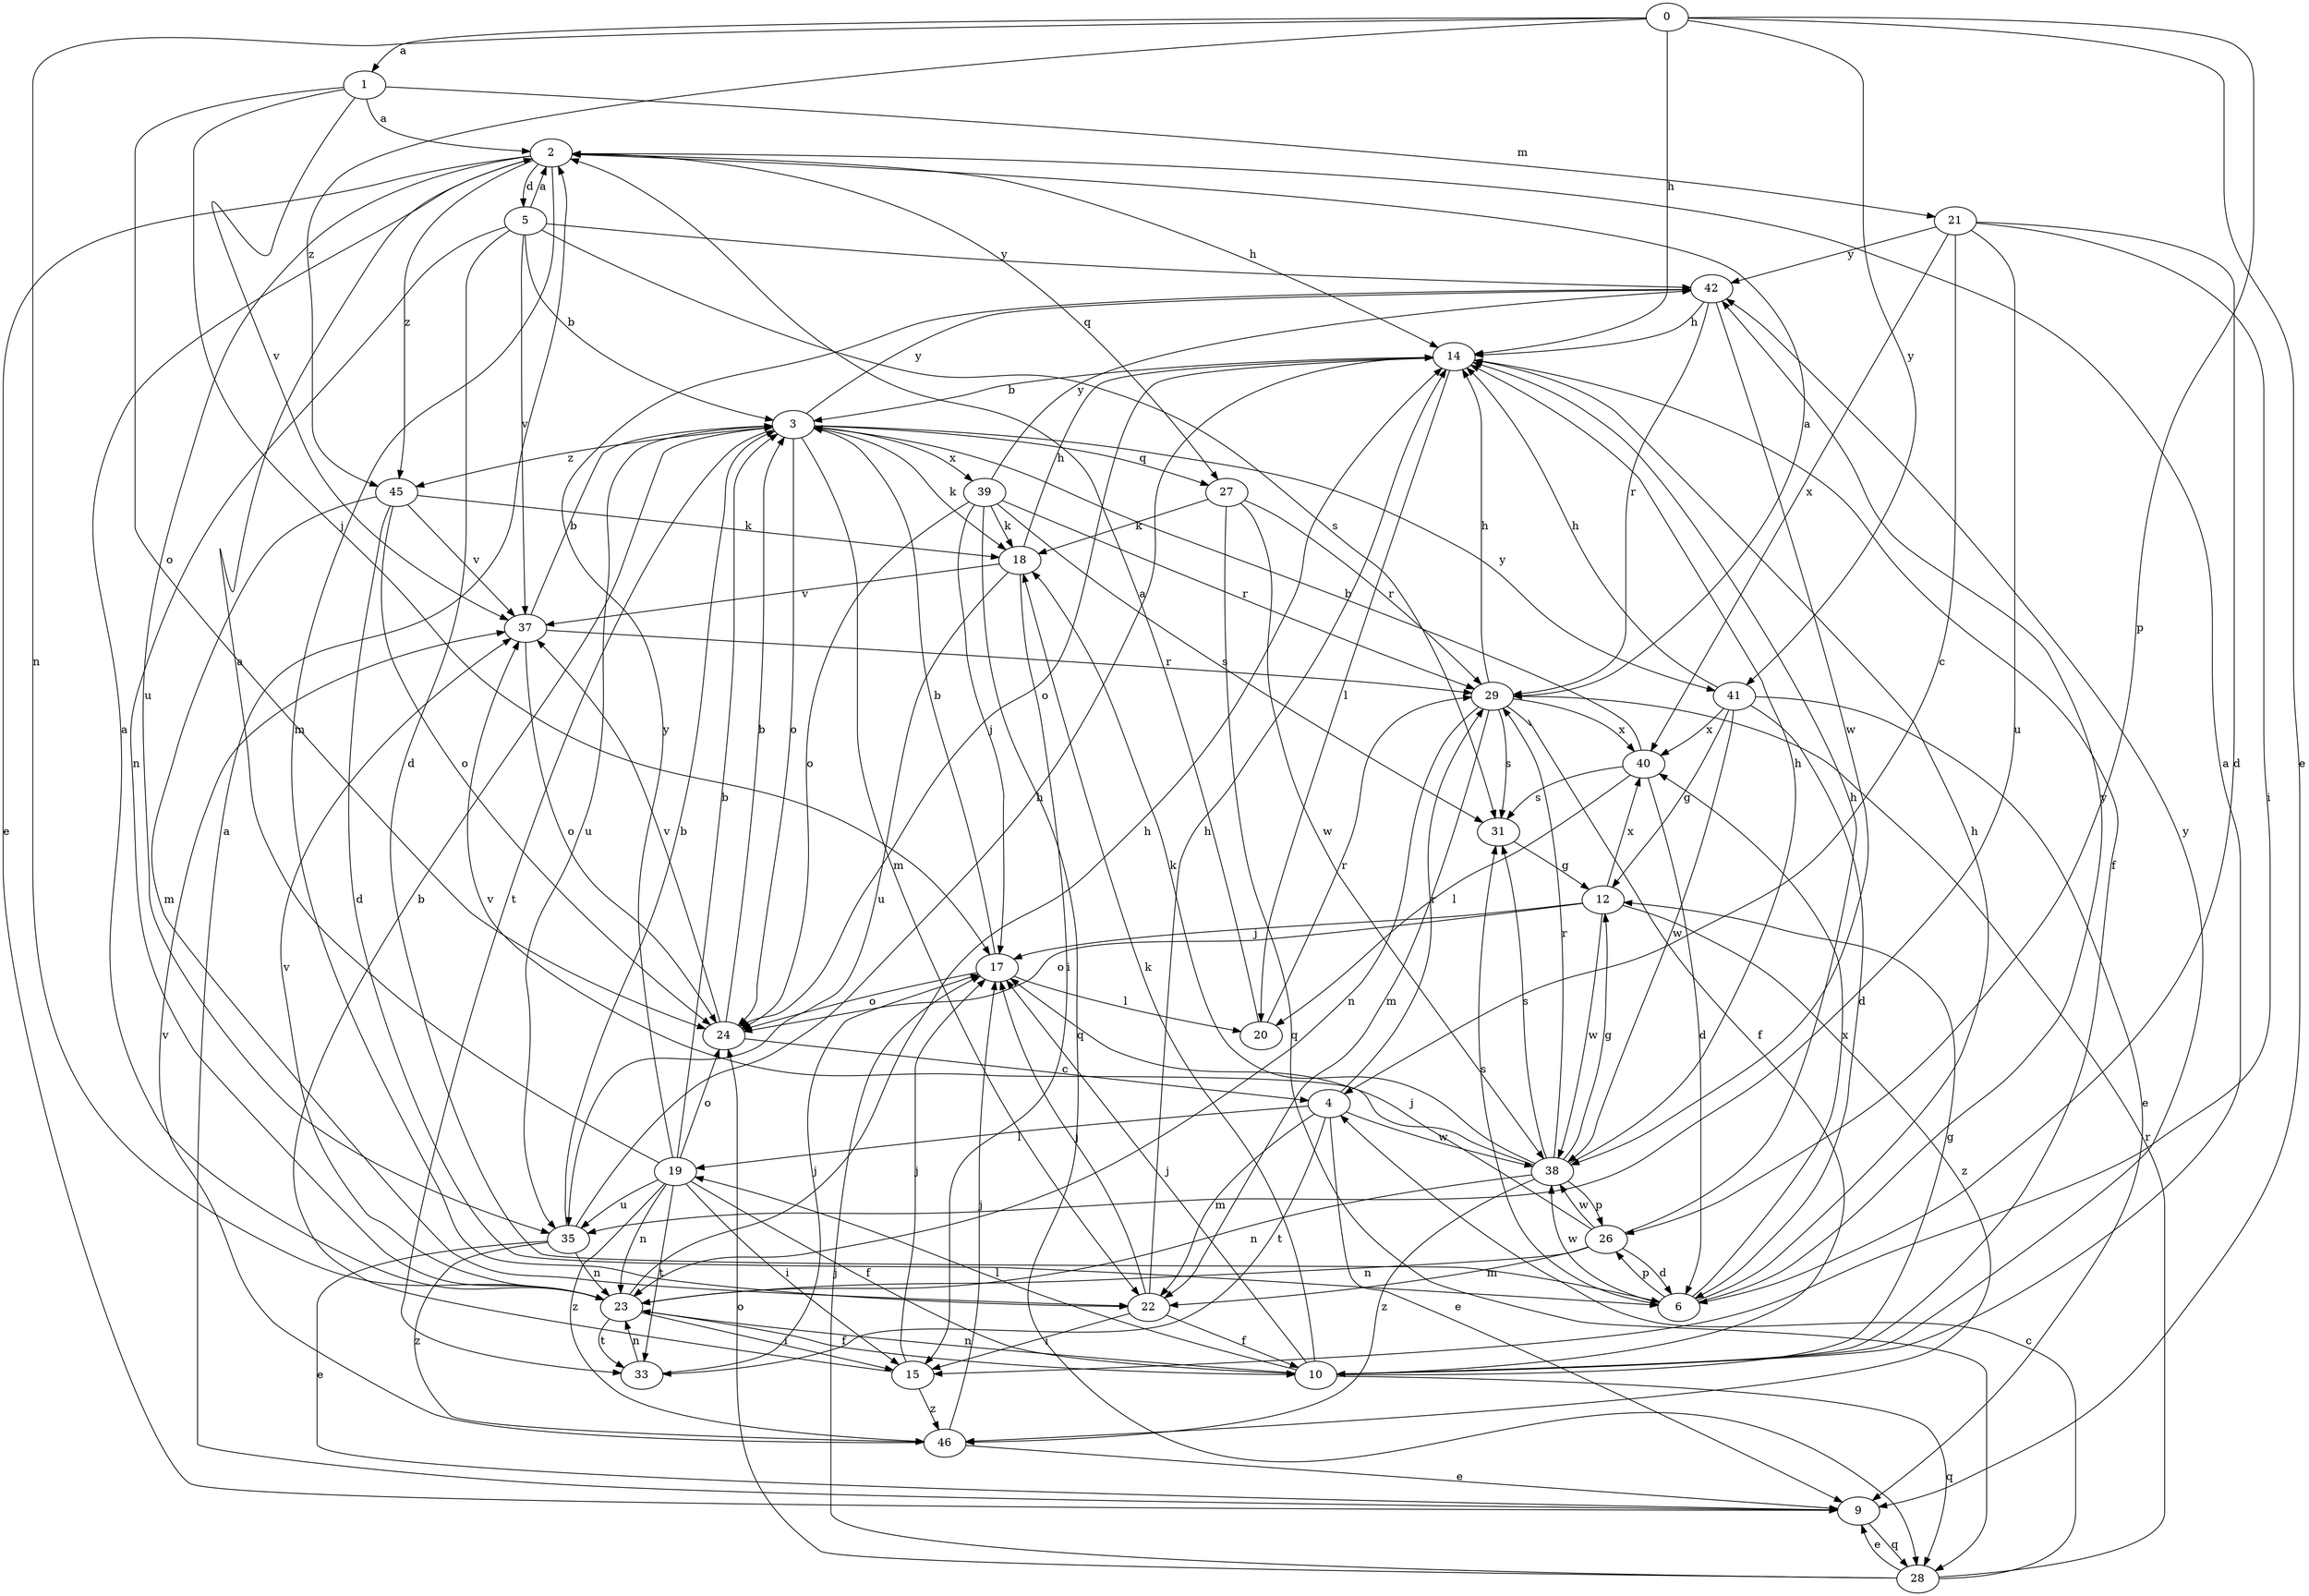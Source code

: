 strict digraph  {
0;
1;
2;
3;
4;
5;
6;
9;
10;
12;
14;
15;
17;
18;
19;
20;
21;
22;
23;
24;
26;
27;
28;
29;
31;
33;
35;
37;
38;
39;
40;
41;
42;
45;
46;
0 -> 1  [label=a];
0 -> 9  [label=e];
0 -> 14  [label=h];
0 -> 23  [label=n];
0 -> 26  [label=p];
0 -> 41  [label=y];
0 -> 45  [label=z];
1 -> 2  [label=a];
1 -> 17  [label=j];
1 -> 21  [label=m];
1 -> 24  [label=o];
1 -> 37  [label=v];
2 -> 5  [label=d];
2 -> 9  [label=e];
2 -> 14  [label=h];
2 -> 22  [label=m];
2 -> 27  [label=q];
2 -> 35  [label=u];
2 -> 45  [label=z];
3 -> 18  [label=k];
3 -> 22  [label=m];
3 -> 24  [label=o];
3 -> 27  [label=q];
3 -> 33  [label=t];
3 -> 35  [label=u];
3 -> 39  [label=x];
3 -> 41  [label=y];
3 -> 42  [label=y];
3 -> 45  [label=z];
4 -> 9  [label=e];
4 -> 19  [label=l];
4 -> 22  [label=m];
4 -> 29  [label=r];
4 -> 33  [label=t];
4 -> 38  [label=w];
5 -> 2  [label=a];
5 -> 3  [label=b];
5 -> 6  [label=d];
5 -> 23  [label=n];
5 -> 31  [label=s];
5 -> 37  [label=v];
5 -> 42  [label=y];
6 -> 14  [label=h];
6 -> 26  [label=p];
6 -> 31  [label=s];
6 -> 38  [label=w];
6 -> 40  [label=x];
6 -> 42  [label=y];
9 -> 2  [label=a];
9 -> 28  [label=q];
10 -> 2  [label=a];
10 -> 12  [label=g];
10 -> 17  [label=j];
10 -> 18  [label=k];
10 -> 19  [label=l];
10 -> 23  [label=n];
10 -> 28  [label=q];
10 -> 42  [label=y];
12 -> 17  [label=j];
12 -> 24  [label=o];
12 -> 38  [label=w];
12 -> 40  [label=x];
12 -> 46  [label=z];
14 -> 3  [label=b];
14 -> 10  [label=f];
14 -> 20  [label=l];
14 -> 24  [label=o];
15 -> 3  [label=b];
15 -> 17  [label=j];
15 -> 46  [label=z];
17 -> 3  [label=b];
17 -> 20  [label=l];
17 -> 24  [label=o];
18 -> 14  [label=h];
18 -> 15  [label=i];
18 -> 35  [label=u];
18 -> 37  [label=v];
19 -> 2  [label=a];
19 -> 3  [label=b];
19 -> 10  [label=f];
19 -> 15  [label=i];
19 -> 23  [label=n];
19 -> 24  [label=o];
19 -> 33  [label=t];
19 -> 35  [label=u];
19 -> 42  [label=y];
19 -> 46  [label=z];
20 -> 2  [label=a];
20 -> 29  [label=r];
21 -> 4  [label=c];
21 -> 6  [label=d];
21 -> 15  [label=i];
21 -> 35  [label=u];
21 -> 40  [label=x];
21 -> 42  [label=y];
22 -> 10  [label=f];
22 -> 14  [label=h];
22 -> 15  [label=i];
22 -> 17  [label=j];
23 -> 2  [label=a];
23 -> 10  [label=f];
23 -> 14  [label=h];
23 -> 15  [label=i];
23 -> 33  [label=t];
23 -> 37  [label=v];
24 -> 3  [label=b];
24 -> 4  [label=c];
24 -> 37  [label=v];
26 -> 6  [label=d];
26 -> 14  [label=h];
26 -> 17  [label=j];
26 -> 22  [label=m];
26 -> 23  [label=n];
26 -> 38  [label=w];
27 -> 18  [label=k];
27 -> 28  [label=q];
27 -> 29  [label=r];
27 -> 38  [label=w];
28 -> 4  [label=c];
28 -> 9  [label=e];
28 -> 17  [label=j];
28 -> 24  [label=o];
28 -> 29  [label=r];
29 -> 2  [label=a];
29 -> 10  [label=f];
29 -> 14  [label=h];
29 -> 22  [label=m];
29 -> 23  [label=n];
29 -> 31  [label=s];
29 -> 40  [label=x];
31 -> 12  [label=g];
33 -> 17  [label=j];
33 -> 23  [label=n];
35 -> 3  [label=b];
35 -> 9  [label=e];
35 -> 14  [label=h];
35 -> 23  [label=n];
35 -> 46  [label=z];
37 -> 3  [label=b];
37 -> 24  [label=o];
37 -> 29  [label=r];
38 -> 12  [label=g];
38 -> 14  [label=h];
38 -> 18  [label=k];
38 -> 23  [label=n];
38 -> 26  [label=p];
38 -> 29  [label=r];
38 -> 31  [label=s];
38 -> 37  [label=v];
38 -> 46  [label=z];
39 -> 17  [label=j];
39 -> 18  [label=k];
39 -> 24  [label=o];
39 -> 28  [label=q];
39 -> 29  [label=r];
39 -> 31  [label=s];
39 -> 42  [label=y];
40 -> 3  [label=b];
40 -> 6  [label=d];
40 -> 20  [label=l];
40 -> 31  [label=s];
41 -> 6  [label=d];
41 -> 9  [label=e];
41 -> 12  [label=g];
41 -> 14  [label=h];
41 -> 38  [label=w];
41 -> 40  [label=x];
42 -> 14  [label=h];
42 -> 29  [label=r];
42 -> 38  [label=w];
45 -> 6  [label=d];
45 -> 18  [label=k];
45 -> 22  [label=m];
45 -> 24  [label=o];
45 -> 37  [label=v];
46 -> 9  [label=e];
46 -> 17  [label=j];
46 -> 37  [label=v];
}

